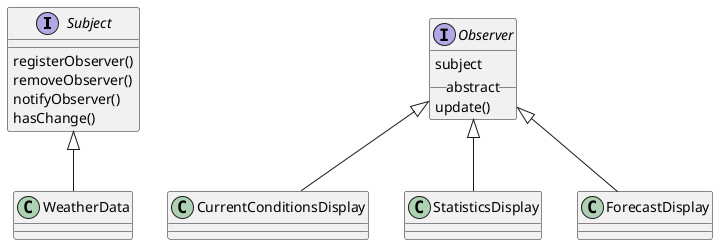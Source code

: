 @startuml

interface Subject{
    registerObserver()
    removeObserver()
    notifyObserver()
    hasChange()
}

interface Observer{
    subject
    __ abstract __
    update()
}

Subject <|-- WeatherData

Observer <|-- CurrentConditionsDisplay
Observer <|-- StatisticsDisplay
Observer <|-- ForecastDisplay

@enduml